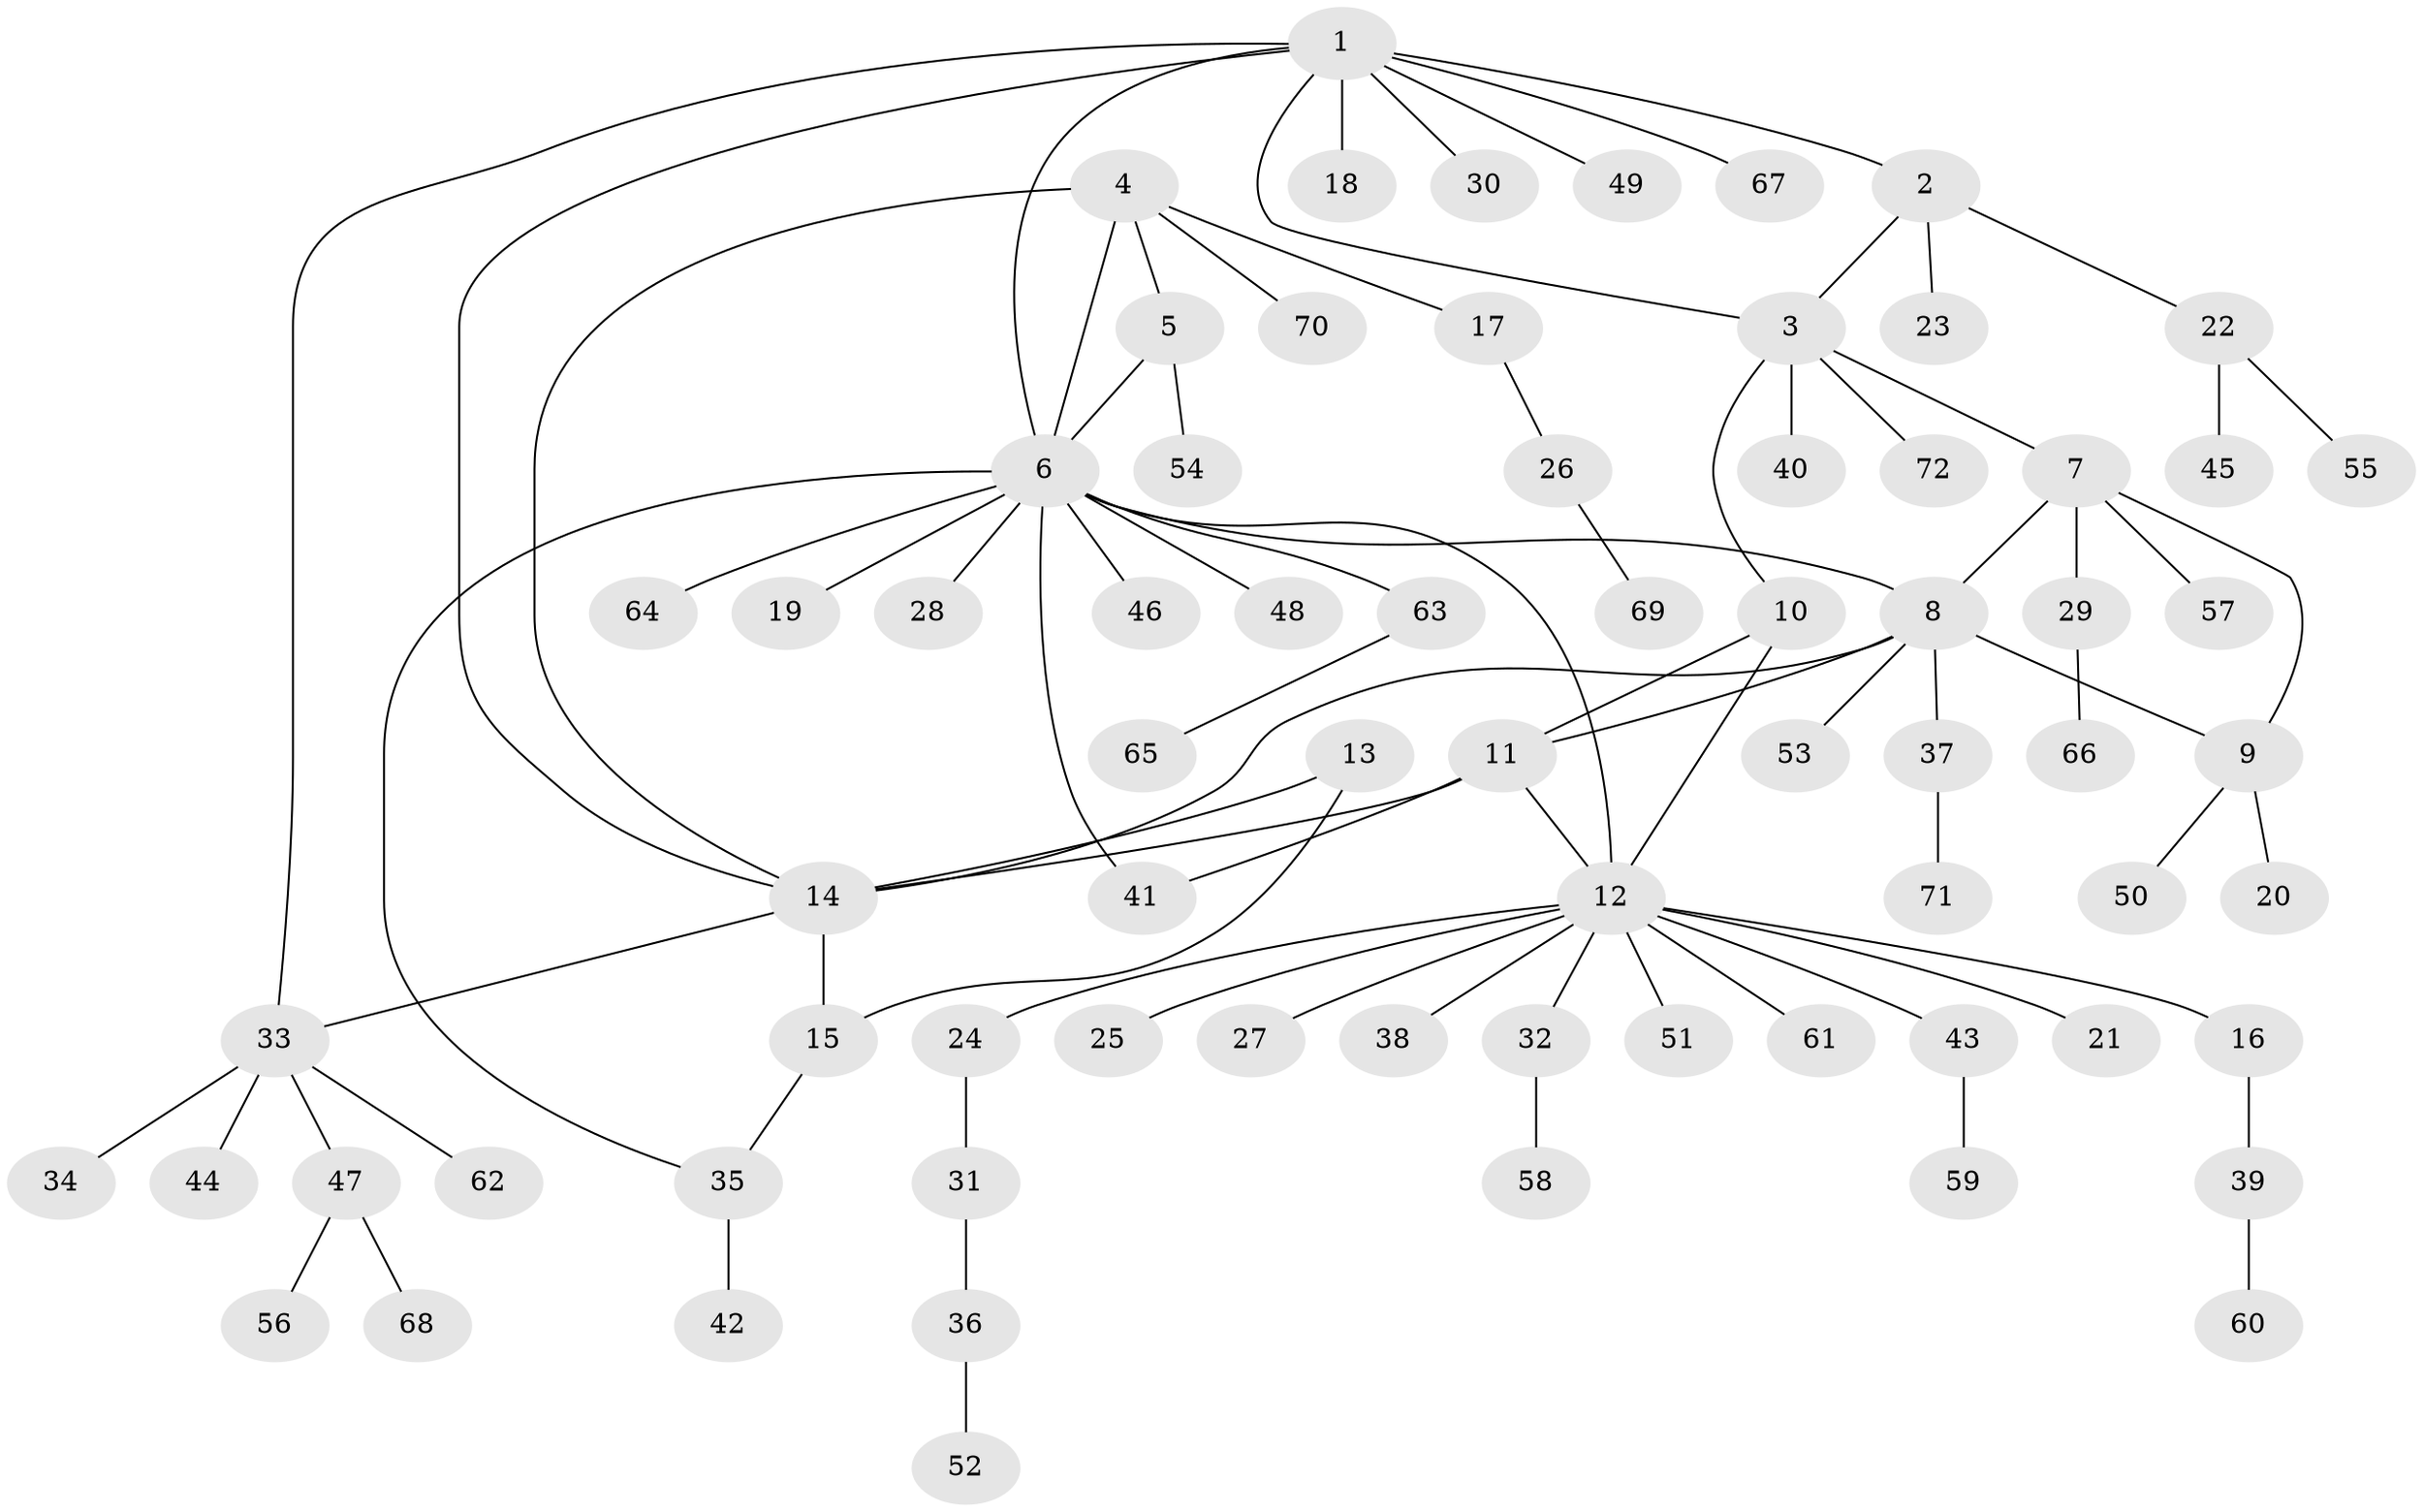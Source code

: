 // Generated by graph-tools (version 1.1) at 2025/15/03/09/25 04:15:47]
// undirected, 72 vertices, 85 edges
graph export_dot {
graph [start="1"]
  node [color=gray90,style=filled];
  1;
  2;
  3;
  4;
  5;
  6;
  7;
  8;
  9;
  10;
  11;
  12;
  13;
  14;
  15;
  16;
  17;
  18;
  19;
  20;
  21;
  22;
  23;
  24;
  25;
  26;
  27;
  28;
  29;
  30;
  31;
  32;
  33;
  34;
  35;
  36;
  37;
  38;
  39;
  40;
  41;
  42;
  43;
  44;
  45;
  46;
  47;
  48;
  49;
  50;
  51;
  52;
  53;
  54;
  55;
  56;
  57;
  58;
  59;
  60;
  61;
  62;
  63;
  64;
  65;
  66;
  67;
  68;
  69;
  70;
  71;
  72;
  1 -- 2;
  1 -- 3;
  1 -- 6;
  1 -- 14;
  1 -- 18;
  1 -- 30;
  1 -- 33;
  1 -- 49;
  1 -- 67;
  2 -- 3;
  2 -- 22;
  2 -- 23;
  3 -- 7;
  3 -- 10;
  3 -- 40;
  3 -- 72;
  4 -- 5;
  4 -- 6;
  4 -- 14;
  4 -- 17;
  4 -- 70;
  5 -- 6;
  5 -- 54;
  6 -- 8;
  6 -- 12;
  6 -- 19;
  6 -- 28;
  6 -- 35;
  6 -- 41;
  6 -- 46;
  6 -- 48;
  6 -- 63;
  6 -- 64;
  7 -- 8;
  7 -- 9;
  7 -- 29;
  7 -- 57;
  8 -- 9;
  8 -- 11;
  8 -- 14;
  8 -- 37;
  8 -- 53;
  9 -- 20;
  9 -- 50;
  10 -- 11;
  10 -- 12;
  11 -- 12;
  11 -- 14;
  11 -- 41;
  12 -- 16;
  12 -- 21;
  12 -- 24;
  12 -- 25;
  12 -- 27;
  12 -- 32;
  12 -- 38;
  12 -- 43;
  12 -- 51;
  12 -- 61;
  13 -- 14;
  13 -- 15;
  14 -- 15;
  14 -- 33;
  15 -- 35;
  16 -- 39;
  17 -- 26;
  22 -- 45;
  22 -- 55;
  24 -- 31;
  26 -- 69;
  29 -- 66;
  31 -- 36;
  32 -- 58;
  33 -- 34;
  33 -- 44;
  33 -- 47;
  33 -- 62;
  35 -- 42;
  36 -- 52;
  37 -- 71;
  39 -- 60;
  43 -- 59;
  47 -- 56;
  47 -- 68;
  63 -- 65;
}
